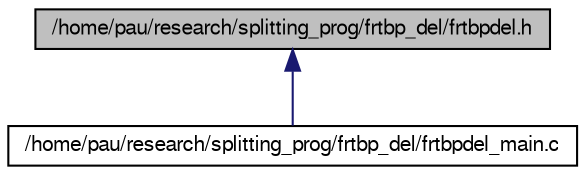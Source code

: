 digraph G
{
  edge [fontname="FreeSans",fontsize="10",labelfontname="FreeSans",labelfontsize="10"];
  node [fontname="FreeSans",fontsize="10",shape=record];
  Node1 [label="/home/pau/research/splitting_prog/frtbp_del/frtbpdel.h",height=0.2,width=0.4,color="black", fillcolor="grey75", style="filled" fontcolor="black"];
  Node1 -> Node2 [dir=back,color="midnightblue",fontsize="10",style="solid",fontname="FreeSans"];
  Node2 [label="/home/pau/research/splitting_prog/frtbp_del/frtbpdel_main.c",height=0.2,width=0.4,color="black", fillcolor="white", style="filled",URL="$frtbpdel__main_8c.html",tooltip="Flow of the RTBP in Delaunay coords: main prog."];
}
